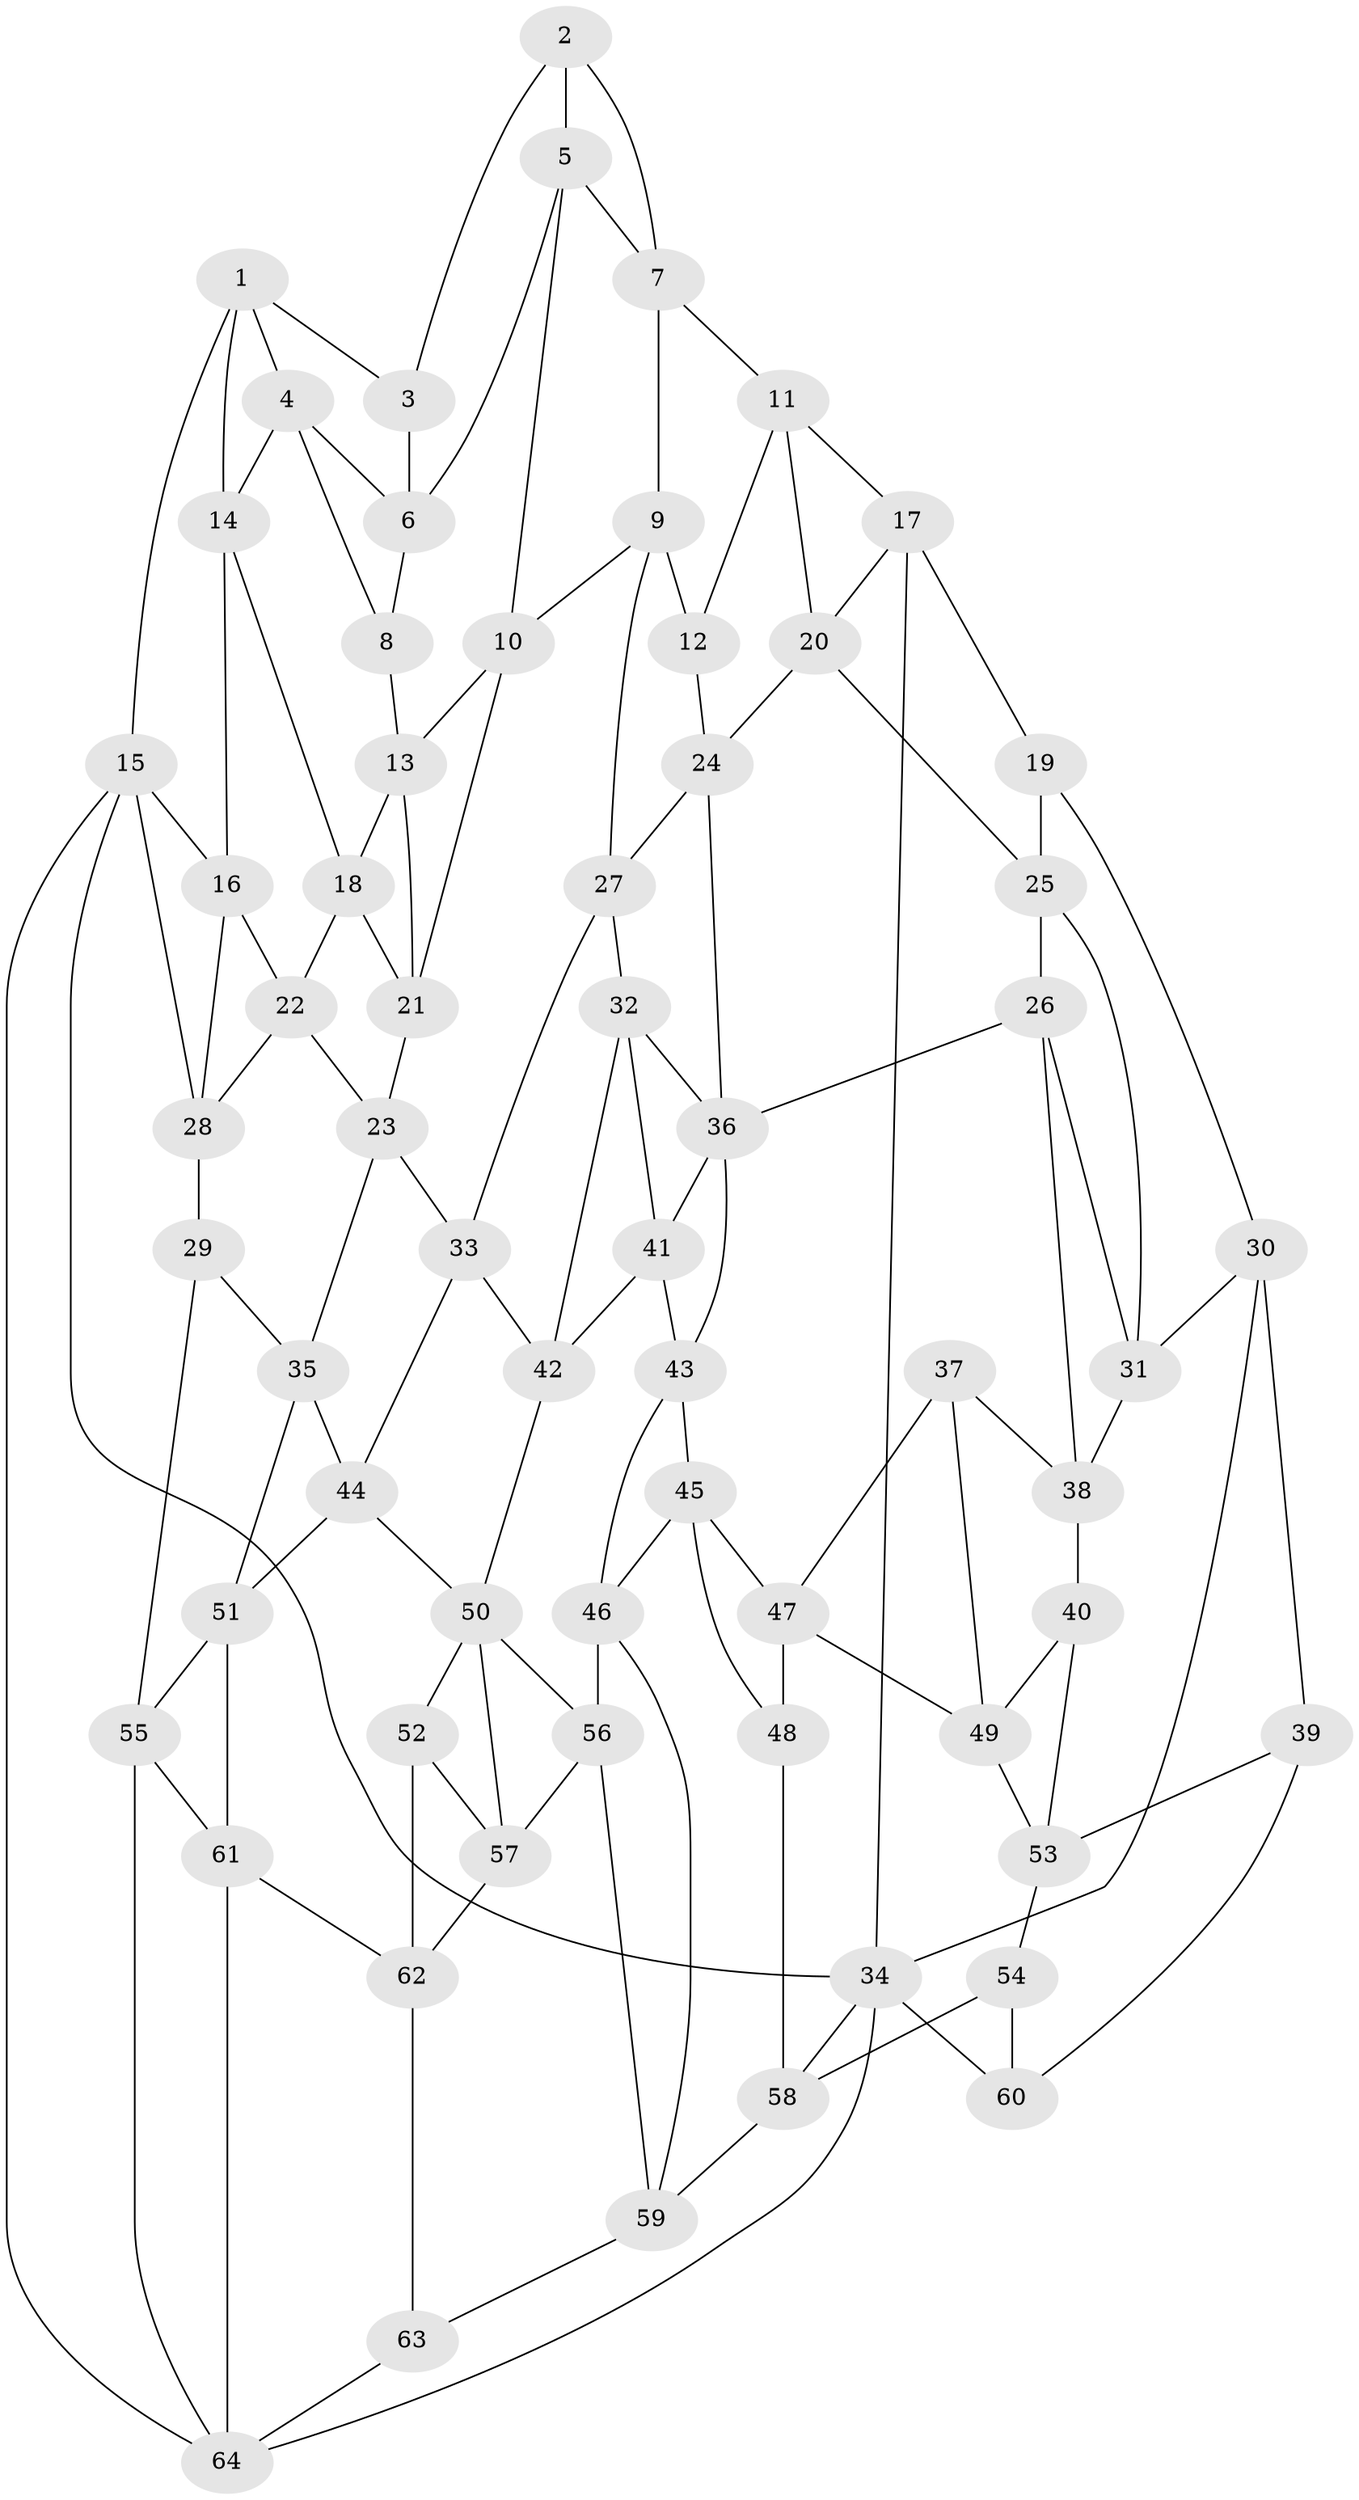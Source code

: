 // original degree distribution, {3: 0.0234375, 5: 0.5390625, 4: 0.21875, 6: 0.21875}
// Generated by graph-tools (version 1.1) at 2025/51/03/09/25 03:51:03]
// undirected, 64 vertices, 124 edges
graph export_dot {
graph [start="1"]
  node [color=gray90,style=filled];
  1;
  2;
  3;
  4;
  5;
  6;
  7;
  8;
  9;
  10;
  11;
  12;
  13;
  14;
  15;
  16;
  17;
  18;
  19;
  20;
  21;
  22;
  23;
  24;
  25;
  26;
  27;
  28;
  29;
  30;
  31;
  32;
  33;
  34;
  35;
  36;
  37;
  38;
  39;
  40;
  41;
  42;
  43;
  44;
  45;
  46;
  47;
  48;
  49;
  50;
  51;
  52;
  53;
  54;
  55;
  56;
  57;
  58;
  59;
  60;
  61;
  62;
  63;
  64;
  1 -- 3 [weight=1.0];
  1 -- 4 [weight=1.0];
  1 -- 14 [weight=1.0];
  1 -- 15 [weight=1.0];
  2 -- 3 [weight=1.0];
  2 -- 5 [weight=1.0];
  2 -- 7 [weight=1.0];
  3 -- 6 [weight=1.0];
  4 -- 6 [weight=1.0];
  4 -- 8 [weight=1.0];
  4 -- 14 [weight=1.0];
  5 -- 6 [weight=1.0];
  5 -- 7 [weight=1.0];
  5 -- 10 [weight=1.0];
  6 -- 8 [weight=1.0];
  7 -- 9 [weight=1.0];
  7 -- 11 [weight=1.0];
  8 -- 13 [weight=1.0];
  9 -- 10 [weight=1.0];
  9 -- 12 [weight=1.0];
  9 -- 27 [weight=1.0];
  10 -- 13 [weight=1.0];
  10 -- 21 [weight=1.0];
  11 -- 12 [weight=1.0];
  11 -- 17 [weight=1.0];
  11 -- 20 [weight=1.0];
  12 -- 24 [weight=1.0];
  13 -- 18 [weight=1.0];
  13 -- 21 [weight=1.0];
  14 -- 16 [weight=1.0];
  14 -- 18 [weight=1.0];
  15 -- 16 [weight=1.0];
  15 -- 28 [weight=1.0];
  15 -- 34 [weight=1.0];
  15 -- 64 [weight=1.0];
  16 -- 22 [weight=1.0];
  16 -- 28 [weight=1.0];
  17 -- 19 [weight=1.0];
  17 -- 20 [weight=1.0];
  17 -- 34 [weight=1.0];
  18 -- 21 [weight=1.0];
  18 -- 22 [weight=1.0];
  19 -- 25 [weight=1.0];
  19 -- 30 [weight=1.0];
  20 -- 24 [weight=1.0];
  20 -- 25 [weight=1.0];
  21 -- 23 [weight=1.0];
  22 -- 23 [weight=1.0];
  22 -- 28 [weight=1.0];
  23 -- 33 [weight=1.0];
  23 -- 35 [weight=1.0];
  24 -- 27 [weight=1.0];
  24 -- 36 [weight=1.0];
  25 -- 26 [weight=1.0];
  25 -- 31 [weight=1.0];
  26 -- 31 [weight=1.0];
  26 -- 36 [weight=1.0];
  26 -- 38 [weight=1.0];
  27 -- 32 [weight=1.0];
  27 -- 33 [weight=1.0];
  28 -- 29 [weight=1.0];
  29 -- 35 [weight=1.0];
  29 -- 55 [weight=1.0];
  30 -- 31 [weight=1.0];
  30 -- 34 [weight=1.0];
  30 -- 39 [weight=1.0];
  31 -- 38 [weight=1.0];
  32 -- 36 [weight=1.0];
  32 -- 41 [weight=1.0];
  32 -- 42 [weight=1.0];
  33 -- 42 [weight=1.0];
  33 -- 44 [weight=1.0];
  34 -- 58 [weight=1.0];
  34 -- 60 [weight=1.0];
  34 -- 64 [weight=1.0];
  35 -- 44 [weight=1.0];
  35 -- 51 [weight=1.0];
  36 -- 41 [weight=1.0];
  36 -- 43 [weight=1.0];
  37 -- 38 [weight=1.0];
  37 -- 47 [weight=1.0];
  37 -- 49 [weight=1.0];
  38 -- 40 [weight=1.0];
  39 -- 53 [weight=1.0];
  39 -- 60 [weight=1.0];
  40 -- 49 [weight=2.0];
  40 -- 53 [weight=1.0];
  41 -- 42 [weight=1.0];
  41 -- 43 [weight=1.0];
  42 -- 50 [weight=1.0];
  43 -- 45 [weight=1.0];
  43 -- 46 [weight=1.0];
  44 -- 50 [weight=1.0];
  44 -- 51 [weight=1.0];
  45 -- 46 [weight=1.0];
  45 -- 47 [weight=1.0];
  45 -- 48 [weight=1.0];
  46 -- 56 [weight=1.0];
  46 -- 59 [weight=1.0];
  47 -- 48 [weight=1.0];
  47 -- 49 [weight=1.0];
  48 -- 58 [weight=1.0];
  49 -- 53 [weight=1.0];
  50 -- 52 [weight=1.0];
  50 -- 56 [weight=1.0];
  50 -- 57 [weight=1.0];
  51 -- 55 [weight=1.0];
  51 -- 61 [weight=1.0];
  52 -- 57 [weight=1.0];
  52 -- 62 [weight=1.0];
  53 -- 54 [weight=1.0];
  54 -- 58 [weight=1.0];
  54 -- 60 [weight=1.0];
  55 -- 61 [weight=1.0];
  55 -- 64 [weight=1.0];
  56 -- 57 [weight=1.0];
  56 -- 59 [weight=1.0];
  57 -- 62 [weight=1.0];
  58 -- 59 [weight=1.0];
  59 -- 63 [weight=1.0];
  61 -- 62 [weight=1.0];
  61 -- 64 [weight=1.0];
  62 -- 63 [weight=1.0];
  63 -- 64 [weight=1.0];
}
